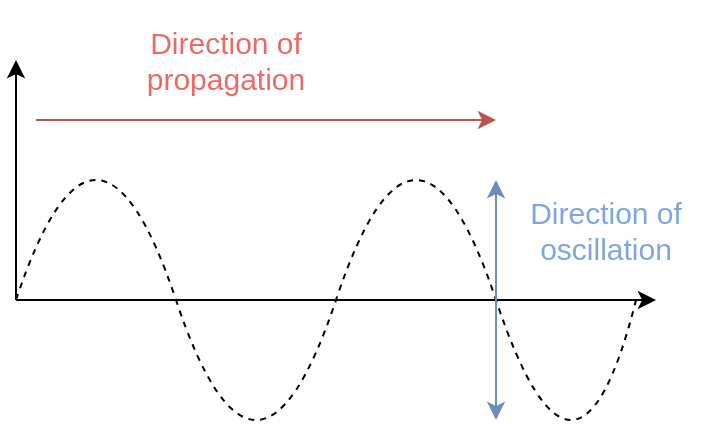 <mxfile version="13.4.4" type="device"><diagram id="yIwRZm40-Vfml5fgsYfK" name="Page-1"><mxGraphModel dx="870" dy="627" grid="1" gridSize="10" guides="1" tooltips="1" connect="1" arrows="1" fold="1" page="1" pageScale="1" pageWidth="827" pageHeight="1169" math="0" shadow="0"><root><mxCell id="0"/><mxCell id="1" parent="0"/><mxCell id="paIjgRLieNZzZ0KcFH7g-1" value="" style="endArrow=classic;html=1;" edge="1" parent="1"><mxGeometry width="50" height="50" relative="1" as="geometry"><mxPoint x="200" y="320" as="sourcePoint"/><mxPoint x="520" y="320" as="targetPoint"/></mxGeometry></mxCell><mxCell id="paIjgRLieNZzZ0KcFH7g-2" value="" style="endArrow=classic;html=1;" edge="1" parent="1"><mxGeometry width="50" height="50" relative="1" as="geometry"><mxPoint x="200" y="320" as="sourcePoint"/><mxPoint x="200" y="200" as="targetPoint"/></mxGeometry></mxCell><mxCell id="paIjgRLieNZzZ0KcFH7g-3" value="" style="curved=1;endArrow=none;html=1;endFill=0;dashed=1;" edge="1" parent="1"><mxGeometry width="50" height="50" relative="1" as="geometry"><mxPoint x="200" y="320" as="sourcePoint"/><mxPoint x="510" y="320" as="targetPoint"/><Array as="points"><mxPoint x="240" y="200"/><mxPoint x="320" y="440"/><mxPoint x="400" y="200"/><mxPoint x="480" y="440"/></Array></mxGeometry></mxCell><mxCell id="paIjgRLieNZzZ0KcFH7g-4" value="" style="endArrow=classic;startArrow=classic;html=1;fillColor=#dae8fc;strokeColor=#6c8ebf;" edge="1" parent="1"><mxGeometry width="50" height="50" relative="1" as="geometry"><mxPoint x="440" y="380" as="sourcePoint"/><mxPoint x="440" y="260" as="targetPoint"/></mxGeometry></mxCell><mxCell id="paIjgRLieNZzZ0KcFH7g-5" value="Direction of oscillation" style="text;html=1;strokeColor=none;fillColor=none;align=center;verticalAlign=middle;whiteSpace=wrap;rounded=0;fontSize=15;fontColor=#7EA6E0;" vertex="1" parent="1"><mxGeometry x="440" y="260" width="110" height="50" as="geometry"/></mxCell><mxCell id="paIjgRLieNZzZ0KcFH7g-6" value="Direction of propagation&lt;br&gt;" style="text;html=1;strokeColor=none;fillColor=none;align=center;verticalAlign=middle;whiteSpace=wrap;rounded=0;fontSize=15;fontColor=#EA6B66;" vertex="1" parent="1"><mxGeometry x="240" y="170" width="130" height="60" as="geometry"/></mxCell><mxCell id="paIjgRLieNZzZ0KcFH7g-7" value="" style="endArrow=classic;html=1;fontSize=15;fillColor=#f8cecc;strokeColor=#b85450;" edge="1" parent="1"><mxGeometry width="50" height="50" relative="1" as="geometry"><mxPoint x="210" y="230" as="sourcePoint"/><mxPoint x="440" y="230" as="targetPoint"/></mxGeometry></mxCell></root></mxGraphModel></diagram></mxfile>